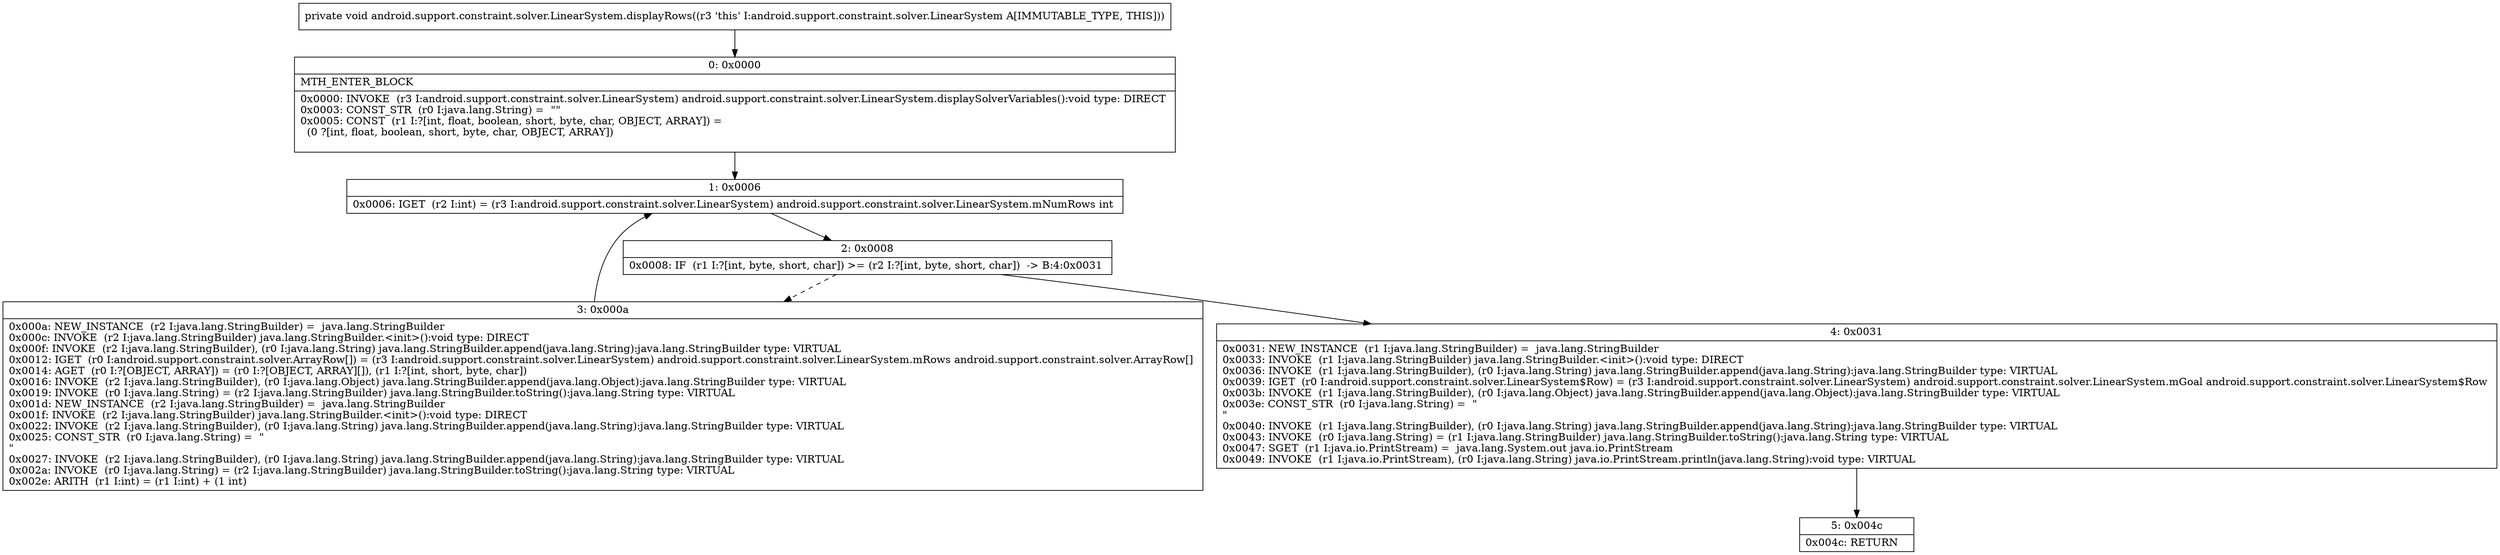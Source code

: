 digraph "CFG forandroid.support.constraint.solver.LinearSystem.displayRows()V" {
Node_0 [shape=record,label="{0\:\ 0x0000|MTH_ENTER_BLOCK\l|0x0000: INVOKE  (r3 I:android.support.constraint.solver.LinearSystem) android.support.constraint.solver.LinearSystem.displaySolverVariables():void type: DIRECT \l0x0003: CONST_STR  (r0 I:java.lang.String) =  \"\" \l0x0005: CONST  (r1 I:?[int, float, boolean, short, byte, char, OBJECT, ARRAY]) = \l  (0 ?[int, float, boolean, short, byte, char, OBJECT, ARRAY])\l \l}"];
Node_1 [shape=record,label="{1\:\ 0x0006|0x0006: IGET  (r2 I:int) = (r3 I:android.support.constraint.solver.LinearSystem) android.support.constraint.solver.LinearSystem.mNumRows int \l}"];
Node_2 [shape=record,label="{2\:\ 0x0008|0x0008: IF  (r1 I:?[int, byte, short, char]) \>= (r2 I:?[int, byte, short, char])  \-\> B:4:0x0031 \l}"];
Node_3 [shape=record,label="{3\:\ 0x000a|0x000a: NEW_INSTANCE  (r2 I:java.lang.StringBuilder) =  java.lang.StringBuilder \l0x000c: INVOKE  (r2 I:java.lang.StringBuilder) java.lang.StringBuilder.\<init\>():void type: DIRECT \l0x000f: INVOKE  (r2 I:java.lang.StringBuilder), (r0 I:java.lang.String) java.lang.StringBuilder.append(java.lang.String):java.lang.StringBuilder type: VIRTUAL \l0x0012: IGET  (r0 I:android.support.constraint.solver.ArrayRow[]) = (r3 I:android.support.constraint.solver.LinearSystem) android.support.constraint.solver.LinearSystem.mRows android.support.constraint.solver.ArrayRow[] \l0x0014: AGET  (r0 I:?[OBJECT, ARRAY]) = (r0 I:?[OBJECT, ARRAY][]), (r1 I:?[int, short, byte, char]) \l0x0016: INVOKE  (r2 I:java.lang.StringBuilder), (r0 I:java.lang.Object) java.lang.StringBuilder.append(java.lang.Object):java.lang.StringBuilder type: VIRTUAL \l0x0019: INVOKE  (r0 I:java.lang.String) = (r2 I:java.lang.StringBuilder) java.lang.StringBuilder.toString():java.lang.String type: VIRTUAL \l0x001d: NEW_INSTANCE  (r2 I:java.lang.StringBuilder) =  java.lang.StringBuilder \l0x001f: INVOKE  (r2 I:java.lang.StringBuilder) java.lang.StringBuilder.\<init\>():void type: DIRECT \l0x0022: INVOKE  (r2 I:java.lang.StringBuilder), (r0 I:java.lang.String) java.lang.StringBuilder.append(java.lang.String):java.lang.StringBuilder type: VIRTUAL \l0x0025: CONST_STR  (r0 I:java.lang.String) =  \"\l\" \l0x0027: INVOKE  (r2 I:java.lang.StringBuilder), (r0 I:java.lang.String) java.lang.StringBuilder.append(java.lang.String):java.lang.StringBuilder type: VIRTUAL \l0x002a: INVOKE  (r0 I:java.lang.String) = (r2 I:java.lang.StringBuilder) java.lang.StringBuilder.toString():java.lang.String type: VIRTUAL \l0x002e: ARITH  (r1 I:int) = (r1 I:int) + (1 int) \l}"];
Node_4 [shape=record,label="{4\:\ 0x0031|0x0031: NEW_INSTANCE  (r1 I:java.lang.StringBuilder) =  java.lang.StringBuilder \l0x0033: INVOKE  (r1 I:java.lang.StringBuilder) java.lang.StringBuilder.\<init\>():void type: DIRECT \l0x0036: INVOKE  (r1 I:java.lang.StringBuilder), (r0 I:java.lang.String) java.lang.StringBuilder.append(java.lang.String):java.lang.StringBuilder type: VIRTUAL \l0x0039: IGET  (r0 I:android.support.constraint.solver.LinearSystem$Row) = (r3 I:android.support.constraint.solver.LinearSystem) android.support.constraint.solver.LinearSystem.mGoal android.support.constraint.solver.LinearSystem$Row \l0x003b: INVOKE  (r1 I:java.lang.StringBuilder), (r0 I:java.lang.Object) java.lang.StringBuilder.append(java.lang.Object):java.lang.StringBuilder type: VIRTUAL \l0x003e: CONST_STR  (r0 I:java.lang.String) =  \"\l\" \l0x0040: INVOKE  (r1 I:java.lang.StringBuilder), (r0 I:java.lang.String) java.lang.StringBuilder.append(java.lang.String):java.lang.StringBuilder type: VIRTUAL \l0x0043: INVOKE  (r0 I:java.lang.String) = (r1 I:java.lang.StringBuilder) java.lang.StringBuilder.toString():java.lang.String type: VIRTUAL \l0x0047: SGET  (r1 I:java.io.PrintStream) =  java.lang.System.out java.io.PrintStream \l0x0049: INVOKE  (r1 I:java.io.PrintStream), (r0 I:java.lang.String) java.io.PrintStream.println(java.lang.String):void type: VIRTUAL \l}"];
Node_5 [shape=record,label="{5\:\ 0x004c|0x004c: RETURN   \l}"];
MethodNode[shape=record,label="{private void android.support.constraint.solver.LinearSystem.displayRows((r3 'this' I:android.support.constraint.solver.LinearSystem A[IMMUTABLE_TYPE, THIS])) }"];
MethodNode -> Node_0;
Node_0 -> Node_1;
Node_1 -> Node_2;
Node_2 -> Node_3[style=dashed];
Node_2 -> Node_4;
Node_3 -> Node_1;
Node_4 -> Node_5;
}

